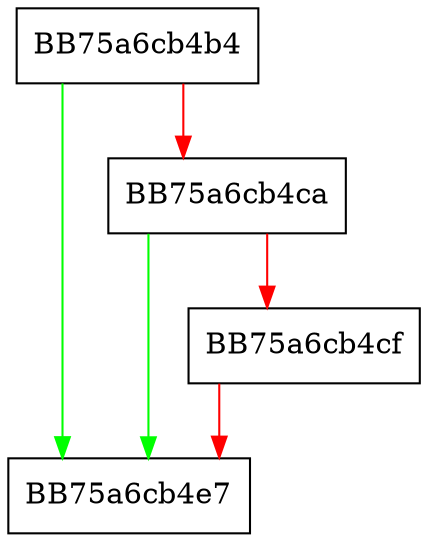 digraph functionDestroy {
  node [shape="box"];
  graph [splines=ortho];
  BB75a6cb4b4 -> BB75a6cb4e7 [color="green"];
  BB75a6cb4b4 -> BB75a6cb4ca [color="red"];
  BB75a6cb4ca -> BB75a6cb4e7 [color="green"];
  BB75a6cb4ca -> BB75a6cb4cf [color="red"];
  BB75a6cb4cf -> BB75a6cb4e7 [color="red"];
}